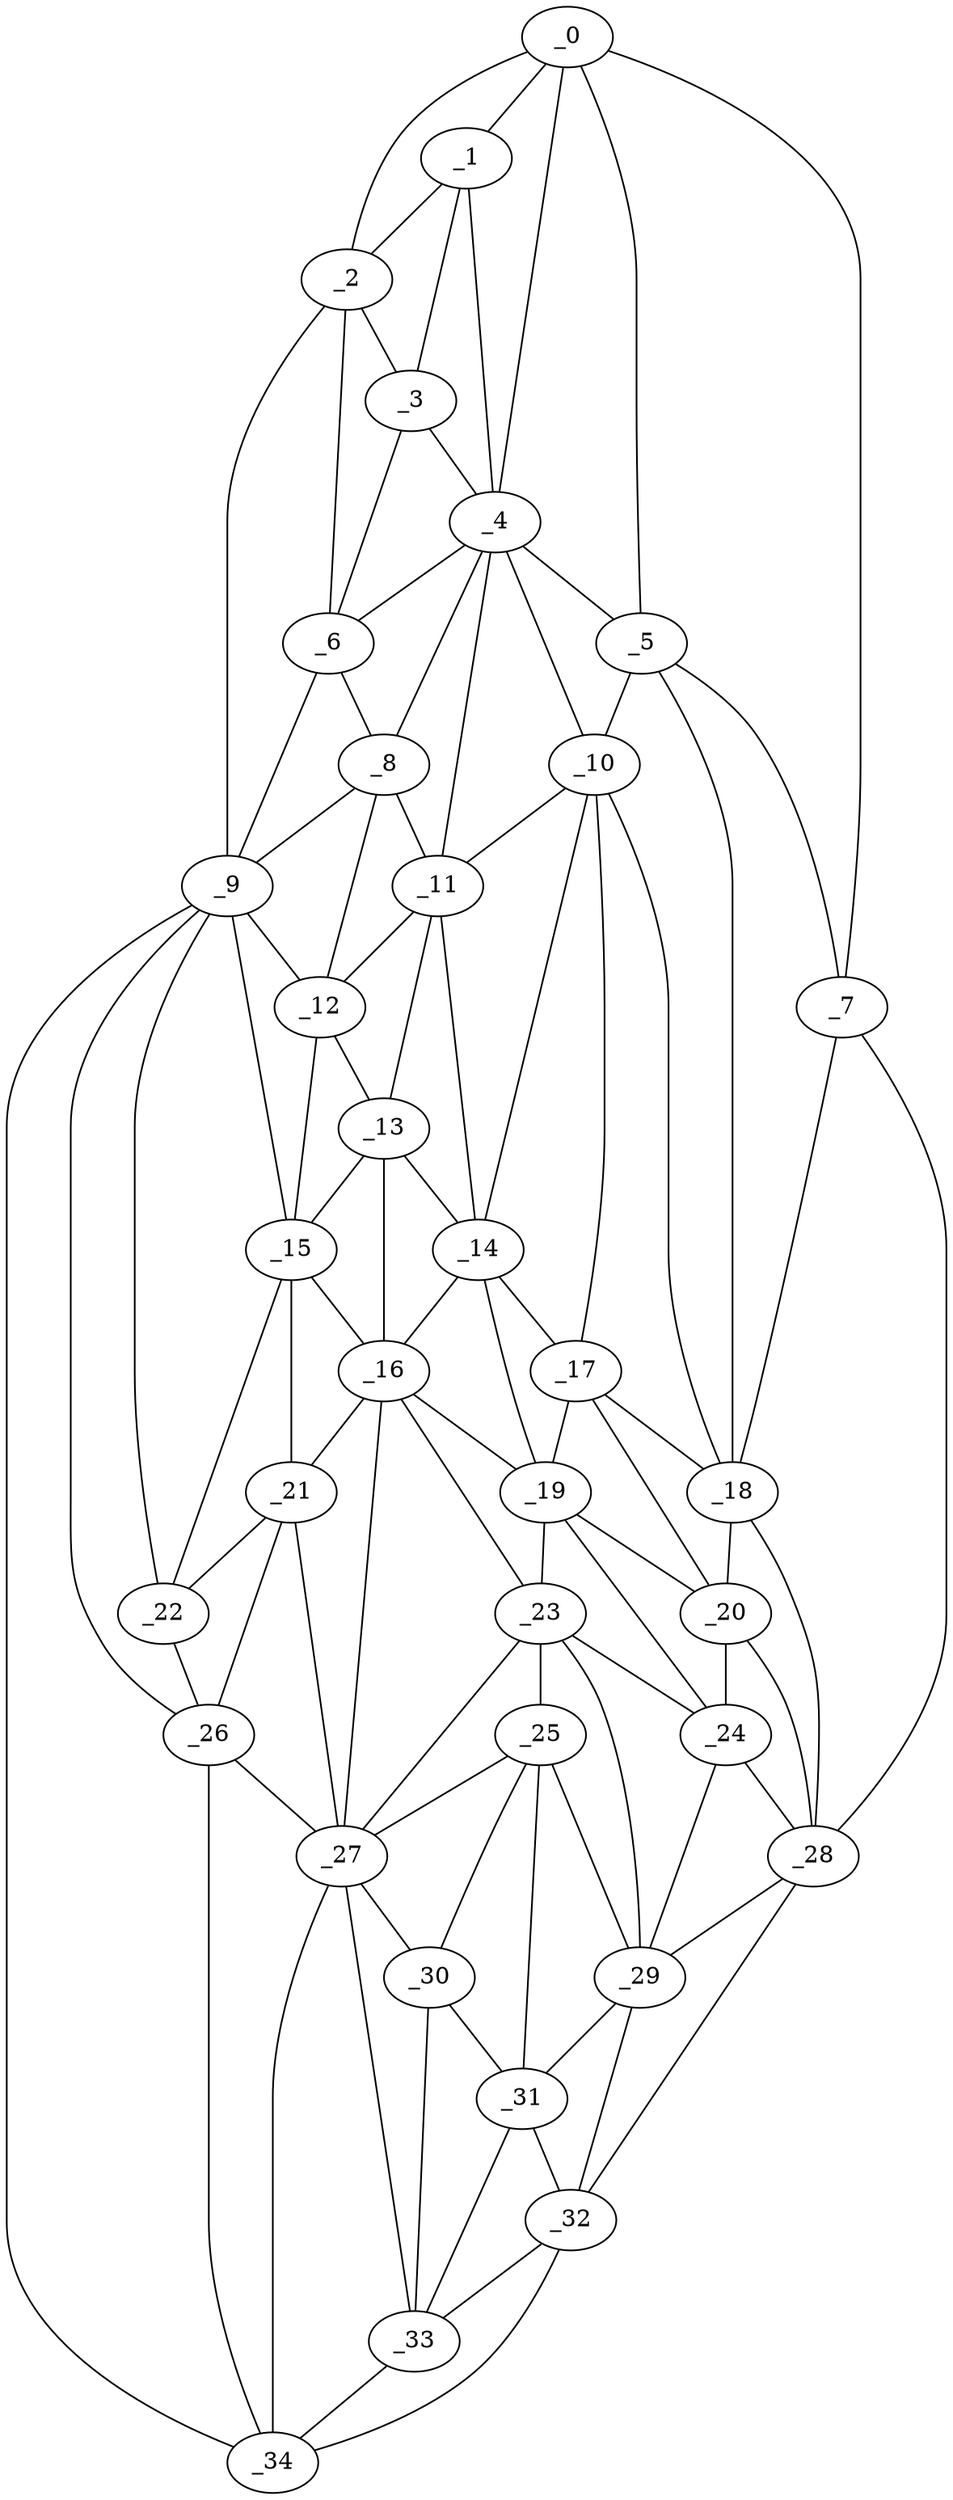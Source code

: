 graph "obj32__230.gxl" {
	_0	 [x=8,
		y=36];
	_1	 [x=20,
		y=29];
	_0 -- _1	 [valence=1];
	_2	 [x=30,
		y=16];
	_0 -- _2	 [valence=1];
	_4	 [x=34,
		y=35];
	_0 -- _4	 [valence=2];
	_5	 [x=40,
		y=94];
	_0 -- _5	 [valence=1];
	_7	 [x=43,
		y=114];
	_0 -- _7	 [valence=1];
	_1 -- _2	 [valence=2];
	_3	 [x=30,
		y=27];
	_1 -- _3	 [valence=2];
	_1 -- _4	 [valence=1];
	_2 -- _3	 [valence=2];
	_6	 [x=41,
		y=33];
	_2 -- _6	 [valence=2];
	_9	 [x=56,
		y=14];
	_2 -- _9	 [valence=1];
	_3 -- _4	 [valence=2];
	_3 -- _6	 [valence=2];
	_4 -- _5	 [valence=2];
	_4 -- _6	 [valence=1];
	_8	 [x=49,
		y=35];
	_4 -- _8	 [valence=2];
	_10	 [x=56,
		y=77];
	_4 -- _10	 [valence=2];
	_11	 [x=58,
		y=46];
	_4 -- _11	 [valence=2];
	_5 -- _7	 [valence=2];
	_5 -- _10	 [valence=2];
	_18	 [x=79,
		y=107];
	_5 -- _18	 [valence=2];
	_6 -- _8	 [valence=2];
	_6 -- _9	 [valence=2];
	_7 -- _18	 [valence=2];
	_28	 [x=104,
		y=109];
	_7 -- _28	 [valence=1];
	_8 -- _9	 [valence=2];
	_8 -- _11	 [valence=1];
	_12	 [x=60,
		y=31];
	_8 -- _12	 [valence=2];
	_9 -- _12	 [valence=2];
	_15	 [x=72,
		y=38];
	_9 -- _15	 [valence=2];
	_22	 [x=91,
		y=33];
	_9 -- _22	 [valence=2];
	_26	 [x=101,
		y=32];
	_9 -- _26	 [valence=2];
	_34	 [x=125,
		y=40];
	_9 -- _34	 [valence=1];
	_10 -- _11	 [valence=2];
	_14	 [x=71,
		y=67];
	_10 -- _14	 [valence=2];
	_17	 [x=79,
		y=76];
	_10 -- _17	 [valence=1];
	_10 -- _18	 [valence=1];
	_11 -- _12	 [valence=2];
	_13	 [x=67,
		y=45];
	_11 -- _13	 [valence=1];
	_11 -- _14	 [valence=2];
	_12 -- _13	 [valence=1];
	_12 -- _15	 [valence=2];
	_13 -- _14	 [valence=1];
	_13 -- _15	 [valence=2];
	_16	 [x=78,
		y=53];
	_13 -- _16	 [valence=2];
	_14 -- _16	 [valence=1];
	_14 -- _17	 [valence=2];
	_19	 [x=85,
		y=76];
	_14 -- _19	 [valence=2];
	_15 -- _16	 [valence=2];
	_21	 [x=89,
		y=41];
	_15 -- _21	 [valence=2];
	_15 -- _22	 [valence=2];
	_16 -- _19	 [valence=2];
	_16 -- _21	 [valence=2];
	_23	 [x=91,
		y=75];
	_16 -- _23	 [valence=2];
	_27	 [x=103,
		y=51];
	_16 -- _27	 [valence=2];
	_17 -- _18	 [valence=2];
	_17 -- _19	 [valence=1];
	_20	 [x=85,
		y=106];
	_17 -- _20	 [valence=1];
	_18 -- _20	 [valence=1];
	_18 -- _28	 [valence=2];
	_19 -- _20	 [valence=2];
	_19 -- _23	 [valence=1];
	_24	 [x=92,
		y=106];
	_19 -- _24	 [valence=2];
	_20 -- _24	 [valence=1];
	_20 -- _28	 [valence=2];
	_21 -- _22	 [valence=2];
	_21 -- _26	 [valence=2];
	_21 -- _27	 [valence=1];
	_22 -- _26	 [valence=2];
	_23 -- _24	 [valence=2];
	_25	 [x=97,
		y=74];
	_23 -- _25	 [valence=2];
	_23 -- _27	 [valence=2];
	_29	 [x=106,
		y=93];
	_23 -- _29	 [valence=1];
	_24 -- _28	 [valence=2];
	_24 -- _29	 [valence=2];
	_25 -- _27	 [valence=2];
	_25 -- _29	 [valence=2];
	_30	 [x=119,
		y=66];
	_25 -- _30	 [valence=1];
	_31	 [x=121,
		y=79];
	_25 -- _31	 [valence=2];
	_26 -- _27	 [valence=2];
	_26 -- _34	 [valence=1];
	_27 -- _30	 [valence=1];
	_33	 [x=123,
		y=53];
	_27 -- _33	 [valence=2];
	_27 -- _34	 [valence=2];
	_28 -- _29	 [valence=1];
	_32	 [x=122,
		y=84];
	_28 -- _32	 [valence=1];
	_29 -- _31	 [valence=2];
	_29 -- _32	 [valence=2];
	_30 -- _31	 [valence=2];
	_30 -- _33	 [valence=2];
	_31 -- _32	 [valence=2];
	_31 -- _33	 [valence=1];
	_32 -- _33	 [valence=2];
	_32 -- _34	 [valence=1];
	_33 -- _34	 [valence=2];
}
